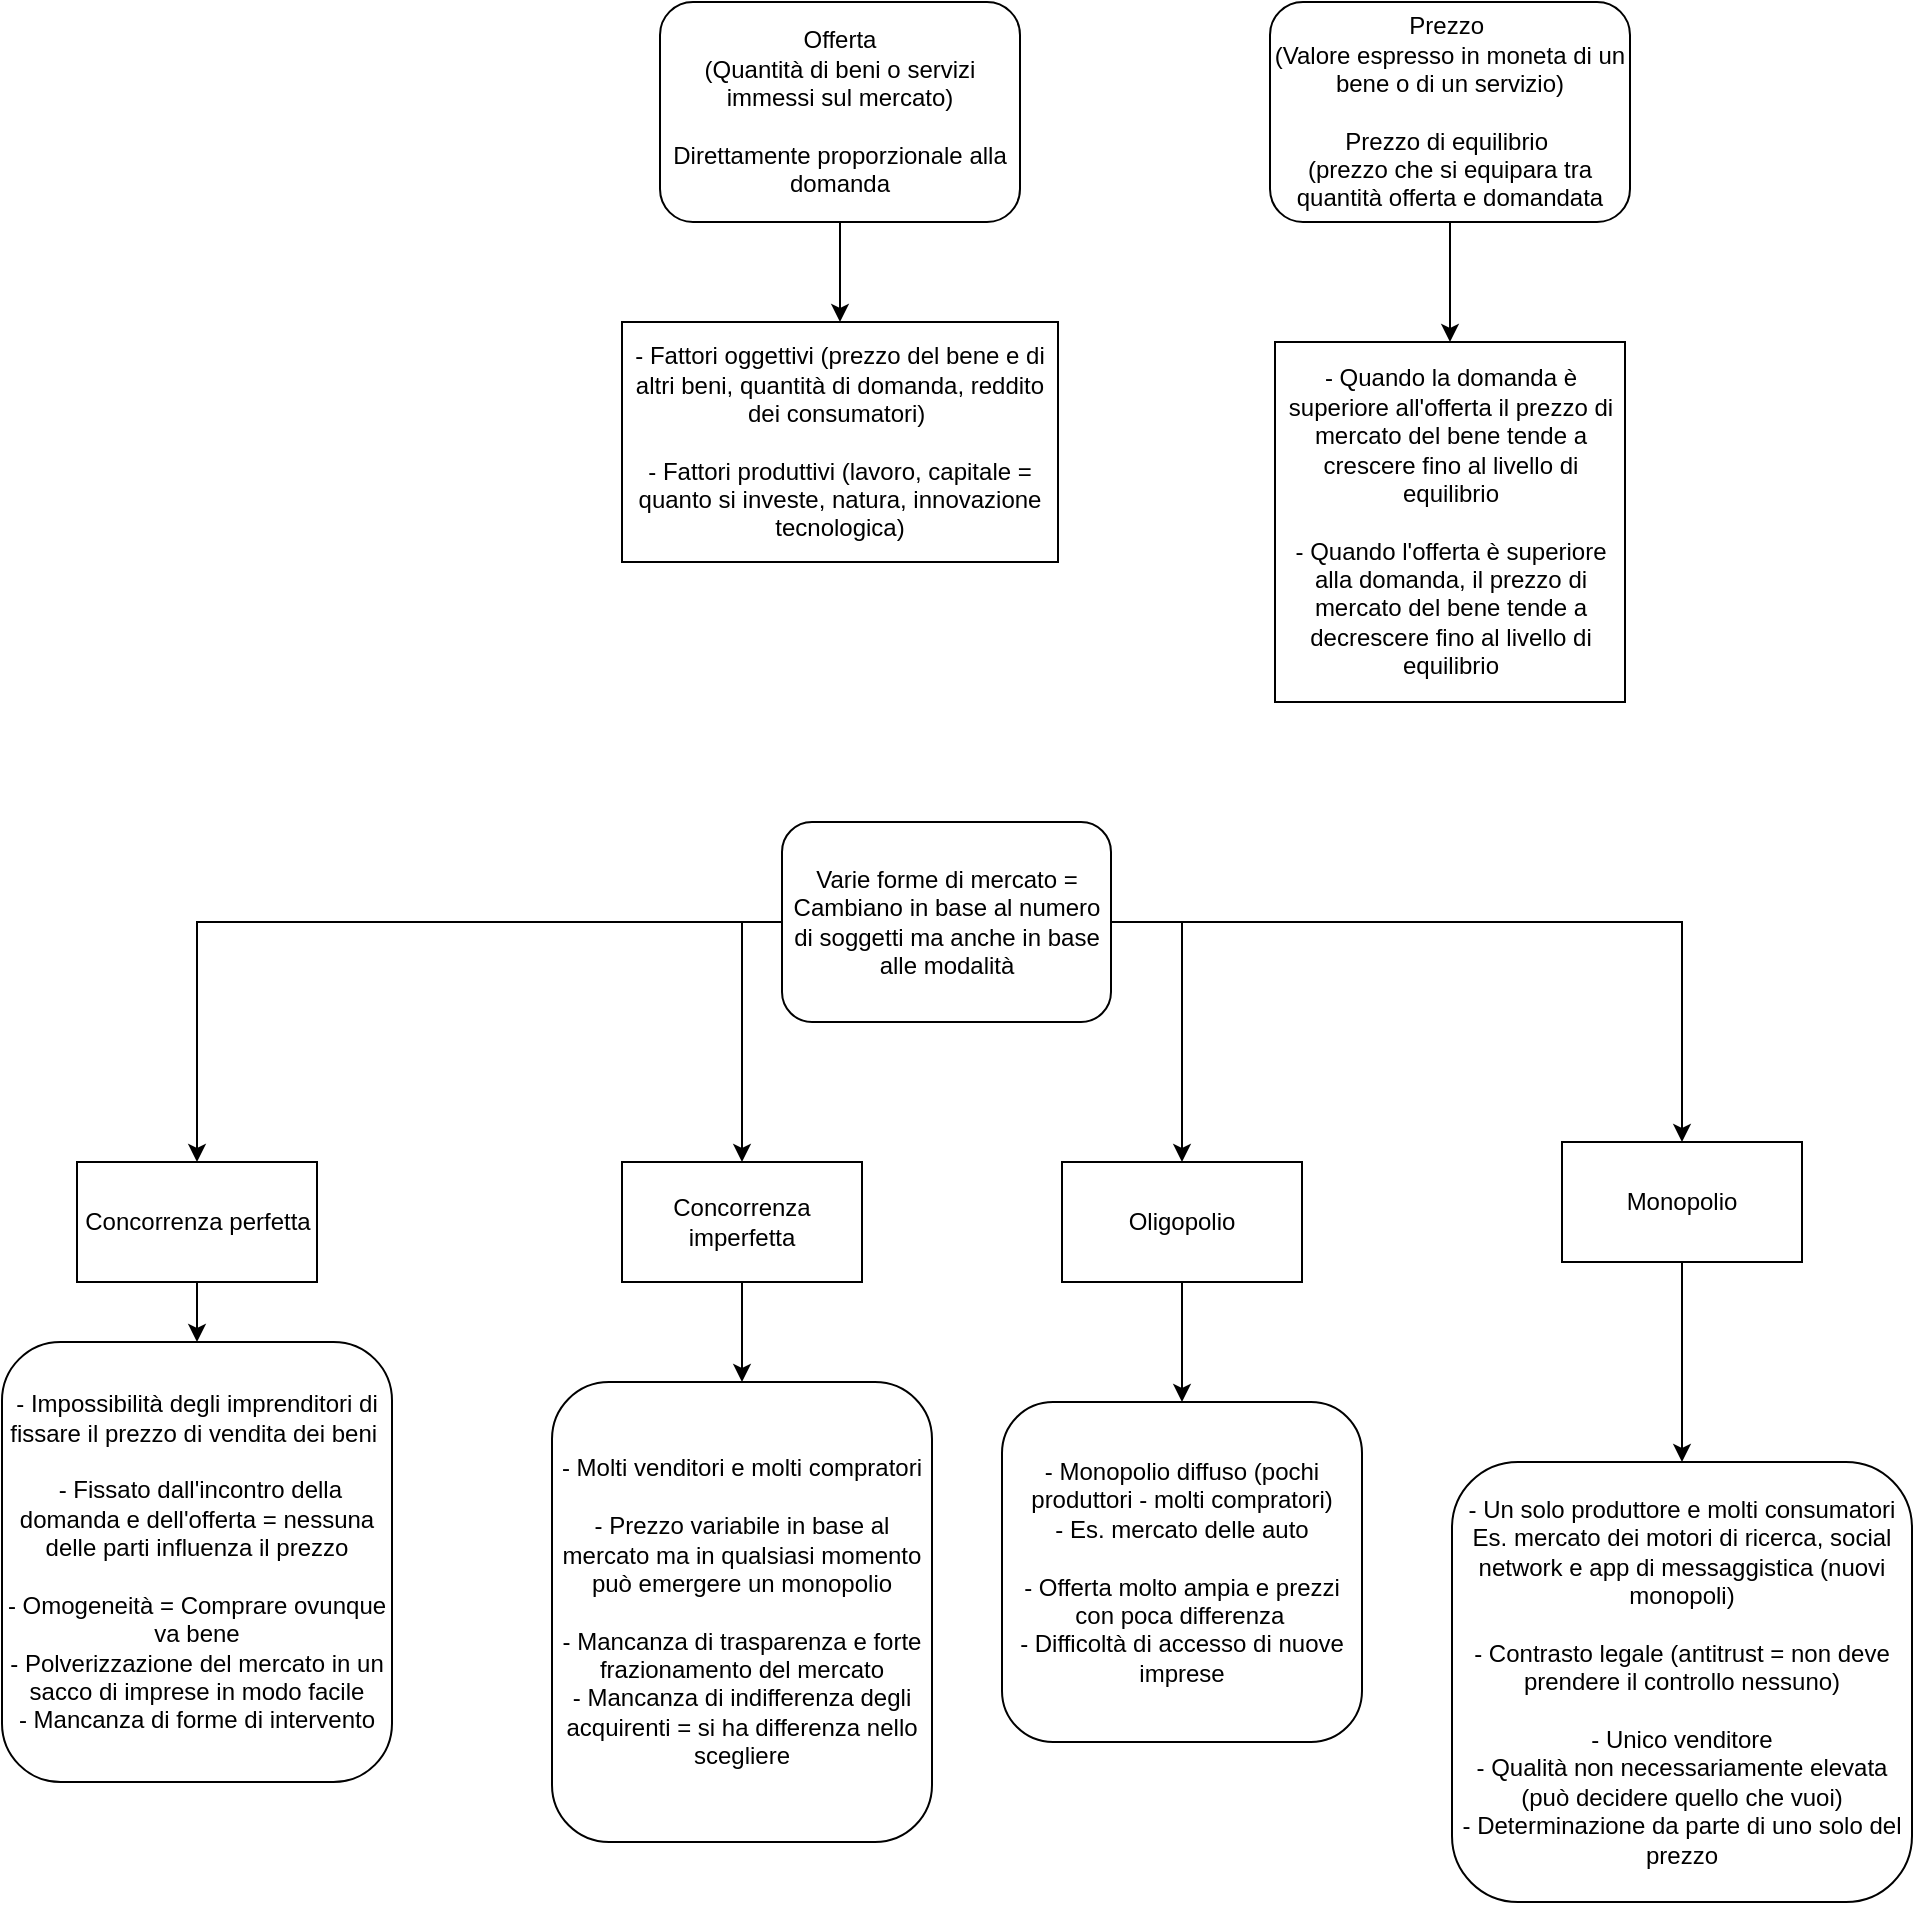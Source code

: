 <mxfile version="24.0.2" type="device">
  <diagram name="Pagina-1" id="R36o94icOPDpDodxkeV3">
    <mxGraphModel dx="1895" dy="973" grid="1" gridSize="10" guides="1" tooltips="1" connect="1" arrows="1" fold="1" page="1" pageScale="1" pageWidth="827" pageHeight="1169" math="0" shadow="0">
      <root>
        <mxCell id="0" />
        <mxCell id="1" parent="0" />
        <mxCell id="xRA0n2hvIo_e7EEXmmcR-10" style="edgeStyle=orthogonalEdgeStyle;rounded=0;orthogonalLoop=1;jettySize=auto;html=1;exitX=0.5;exitY=1;exitDx=0;exitDy=0;" edge="1" parent="1" source="xRA0n2hvIo_e7EEXmmcR-8" target="xRA0n2hvIo_e7EEXmmcR-9">
          <mxGeometry relative="1" as="geometry" />
        </mxCell>
        <mxCell id="xRA0n2hvIo_e7EEXmmcR-8" value="Offerta&lt;br&gt;(Quantità di beni o servizi immessi sul mercato)&lt;br&gt;&lt;br&gt;Direttamente proporzionale alla domanda" style="rounded=1;whiteSpace=wrap;html=1;" vertex="1" parent="1">
          <mxGeometry x="589" y="140" width="180" height="110" as="geometry" />
        </mxCell>
        <mxCell id="xRA0n2hvIo_e7EEXmmcR-9" value="- Fattori oggettivi (prezzo del bene e di altri beni, quantità di domanda, reddito dei consumatori)&amp;nbsp;&lt;br&gt;&lt;br&gt;- Fattori produttivi (lavoro, capitale = quanto si investe, natura, innovazione tecnologica)" style="rounded=0;whiteSpace=wrap;html=1;" vertex="1" parent="1">
          <mxGeometry x="570" y="300" width="218" height="120" as="geometry" />
        </mxCell>
        <mxCell id="xRA0n2hvIo_e7EEXmmcR-14" style="edgeStyle=orthogonalEdgeStyle;rounded=0;orthogonalLoop=1;jettySize=auto;html=1;exitX=0.5;exitY=1;exitDx=0;exitDy=0;" edge="1" parent="1" source="xRA0n2hvIo_e7EEXmmcR-12" target="xRA0n2hvIo_e7EEXmmcR-13">
          <mxGeometry relative="1" as="geometry" />
        </mxCell>
        <mxCell id="xRA0n2hvIo_e7EEXmmcR-12" value="Prezzo&amp;nbsp;&lt;br&gt;(Valore espresso in moneta di un bene o di un servizio)&lt;br&gt;&lt;br&gt;Prezzo di equilibrio&amp;nbsp;&lt;br&gt;(prezzo che si equipara tra quantità offerta e domandata" style="rounded=1;whiteSpace=wrap;html=1;" vertex="1" parent="1">
          <mxGeometry x="894" y="140" width="180" height="110" as="geometry" />
        </mxCell>
        <mxCell id="xRA0n2hvIo_e7EEXmmcR-13" value="- Quando la domanda è superiore all&#39;offerta il prezzo di mercato del bene tende a crescere fino al livello di equilibrio&lt;br&gt;&lt;br&gt;- Quando l&#39;offerta è superiore alla domanda, il prezzo di mercato del bene tende a decrescere fino al livello di equilibrio" style="rounded=0;whiteSpace=wrap;html=1;" vertex="1" parent="1">
          <mxGeometry x="896.5" y="310" width="175" height="180" as="geometry" />
        </mxCell>
        <mxCell id="xRA0n2hvIo_e7EEXmmcR-22" style="edgeStyle=orthogonalEdgeStyle;rounded=0;orthogonalLoop=1;jettySize=auto;html=1;exitX=1;exitY=0.5;exitDx=0;exitDy=0;" edge="1" parent="1" source="xRA0n2hvIo_e7EEXmmcR-15" target="xRA0n2hvIo_e7EEXmmcR-21">
          <mxGeometry relative="1" as="geometry" />
        </mxCell>
        <mxCell id="xRA0n2hvIo_e7EEXmmcR-23" style="edgeStyle=orthogonalEdgeStyle;rounded=0;orthogonalLoop=1;jettySize=auto;html=1;exitX=1;exitY=0.5;exitDx=0;exitDy=0;" edge="1" parent="1" source="xRA0n2hvIo_e7EEXmmcR-15" target="xRA0n2hvIo_e7EEXmmcR-20">
          <mxGeometry relative="1" as="geometry" />
        </mxCell>
        <mxCell id="xRA0n2hvIo_e7EEXmmcR-25" style="edgeStyle=orthogonalEdgeStyle;rounded=0;orthogonalLoop=1;jettySize=auto;html=1;exitX=0;exitY=0.5;exitDx=0;exitDy=0;" edge="1" parent="1" source="xRA0n2hvIo_e7EEXmmcR-15" target="xRA0n2hvIo_e7EEXmmcR-18">
          <mxGeometry relative="1" as="geometry" />
        </mxCell>
        <mxCell id="xRA0n2hvIo_e7EEXmmcR-27" style="edgeStyle=orthogonalEdgeStyle;rounded=0;orthogonalLoop=1;jettySize=auto;html=1;exitX=0;exitY=0.5;exitDx=0;exitDy=0;" edge="1" parent="1" source="xRA0n2hvIo_e7EEXmmcR-15" target="xRA0n2hvIo_e7EEXmmcR-19">
          <mxGeometry relative="1" as="geometry" />
        </mxCell>
        <mxCell id="xRA0n2hvIo_e7EEXmmcR-15" value="Varie forme di mercato =&lt;br&gt;Cambiano in base al numero di soggetti ma anche in base alle modalità" style="rounded=1;whiteSpace=wrap;html=1;" vertex="1" parent="1">
          <mxGeometry x="650" y="550" width="164.5" height="100" as="geometry" />
        </mxCell>
        <mxCell id="xRA0n2hvIo_e7EEXmmcR-32" style="edgeStyle=orthogonalEdgeStyle;rounded=0;orthogonalLoop=1;jettySize=auto;html=1;exitX=0.5;exitY=1;exitDx=0;exitDy=0;" edge="1" parent="1" source="xRA0n2hvIo_e7EEXmmcR-18" target="xRA0n2hvIo_e7EEXmmcR-28">
          <mxGeometry relative="1" as="geometry" />
        </mxCell>
        <mxCell id="xRA0n2hvIo_e7EEXmmcR-18" value="Concorrenza perfetta" style="rounded=0;whiteSpace=wrap;html=1;" vertex="1" parent="1">
          <mxGeometry x="297.5" y="720" width="120" height="60" as="geometry" />
        </mxCell>
        <mxCell id="xRA0n2hvIo_e7EEXmmcR-33" style="edgeStyle=orthogonalEdgeStyle;rounded=0;orthogonalLoop=1;jettySize=auto;html=1;exitX=0.5;exitY=1;exitDx=0;exitDy=0;" edge="1" parent="1" source="xRA0n2hvIo_e7EEXmmcR-19" target="xRA0n2hvIo_e7EEXmmcR-29">
          <mxGeometry relative="1" as="geometry" />
        </mxCell>
        <mxCell id="xRA0n2hvIo_e7EEXmmcR-19" value="Concorrenza imperfetta" style="rounded=0;whiteSpace=wrap;html=1;" vertex="1" parent="1">
          <mxGeometry x="570" y="720" width="120" height="60" as="geometry" />
        </mxCell>
        <mxCell id="xRA0n2hvIo_e7EEXmmcR-35" style="edgeStyle=orthogonalEdgeStyle;rounded=0;orthogonalLoop=1;jettySize=auto;html=1;exitX=0.5;exitY=1;exitDx=0;exitDy=0;" edge="1" parent="1" source="xRA0n2hvIo_e7EEXmmcR-20" target="xRA0n2hvIo_e7EEXmmcR-30">
          <mxGeometry relative="1" as="geometry" />
        </mxCell>
        <mxCell id="xRA0n2hvIo_e7EEXmmcR-20" value="Oligopolio" style="rounded=0;whiteSpace=wrap;html=1;" vertex="1" parent="1">
          <mxGeometry x="790" y="720" width="120" height="60" as="geometry" />
        </mxCell>
        <mxCell id="xRA0n2hvIo_e7EEXmmcR-36" style="edgeStyle=orthogonalEdgeStyle;rounded=0;orthogonalLoop=1;jettySize=auto;html=1;exitX=0.5;exitY=1;exitDx=0;exitDy=0;" edge="1" parent="1" source="xRA0n2hvIo_e7EEXmmcR-21" target="xRA0n2hvIo_e7EEXmmcR-31">
          <mxGeometry relative="1" as="geometry" />
        </mxCell>
        <mxCell id="xRA0n2hvIo_e7EEXmmcR-21" value="Monopolio" style="rounded=0;whiteSpace=wrap;html=1;" vertex="1" parent="1">
          <mxGeometry x="1040" y="710" width="120" height="60" as="geometry" />
        </mxCell>
        <mxCell id="xRA0n2hvIo_e7EEXmmcR-28" value="- Impossibilità degli imprenditori di fissare il prezzo di vendita dei beni&amp;nbsp;&lt;br&gt;&lt;br&gt;&amp;nbsp;- Fissato dall&#39;incontro della domanda e dell&#39;offerta = nessuna delle parti influenza il prezzo&lt;br&gt;&lt;br&gt;- Omogeneità = Comprare ovunque va bene&lt;br&gt;- Polverizzazione del mercato in un sacco di imprese in modo facile&lt;br&gt;- Mancanza di forme di intervento" style="rounded=1;whiteSpace=wrap;html=1;" vertex="1" parent="1">
          <mxGeometry x="260" y="810" width="195" height="220" as="geometry" />
        </mxCell>
        <mxCell id="xRA0n2hvIo_e7EEXmmcR-29" value="- Molti venditori e molti compratori&lt;br&gt;&lt;br&gt;- Prezzo variabile in base al mercato ma in qualsiasi momento può emergere un monopolio&lt;br&gt;&lt;br&gt;- Mancanza di trasparenza e forte frazionamento del mercato&lt;br&gt;- Mancanza di indifferenza degli acquirenti = si ha differenza nello scegliere" style="rounded=1;whiteSpace=wrap;html=1;" vertex="1" parent="1">
          <mxGeometry x="535" y="830" width="190" height="230" as="geometry" />
        </mxCell>
        <mxCell id="xRA0n2hvIo_e7EEXmmcR-30" value="- Monopolio diffuso (pochi produttori - molti compratori)&lt;br&gt;- Es. mercato delle auto&lt;br&gt;&lt;br&gt;- Offerta molto ampia e prezzi con poca differenza&lt;span style=&quot;white-space: pre;&quot;&gt;&#x9;&lt;/span&gt;&lt;br&gt;- Difficoltà di accesso di nuove imprese" style="rounded=1;whiteSpace=wrap;html=1;glass=0;shadow=0;textShadow=0;" vertex="1" parent="1">
          <mxGeometry x="760" y="840" width="180" height="170" as="geometry" />
        </mxCell>
        <mxCell id="xRA0n2hvIo_e7EEXmmcR-31" value="- Un solo produttore e molti consumatori&lt;br&gt;Es. mercato dei motori di ricerca, social network e app di messaggistica (nuovi monopoli)&lt;br&gt;&lt;br&gt;- Contrasto legale (antitrust = non deve prendere il controllo nessuno)&lt;br&gt;&lt;br&gt;- Unico venditore&lt;br&gt;- Qualità non necessariamente elevata (può decidere quello che vuoi)&lt;br&gt;- Determinazione da parte di uno solo del prezzo" style="rounded=1;whiteSpace=wrap;html=1;" vertex="1" parent="1">
          <mxGeometry x="985" y="870" width="230" height="220" as="geometry" />
        </mxCell>
      </root>
    </mxGraphModel>
  </diagram>
</mxfile>
